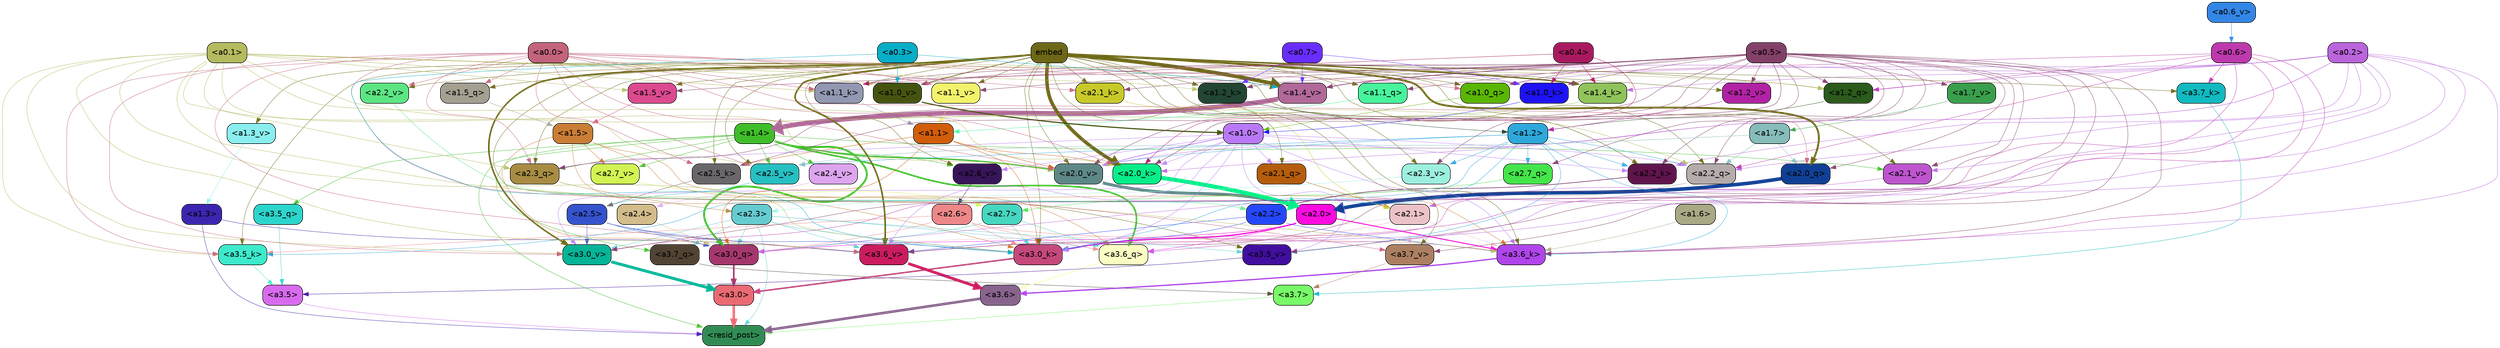 strict digraph "" {
	graph [bgcolor=transparent,
		layout=dot,
		overlap=false,
		splines=true
	];
	"<a3.7>"	[color=black,
		fillcolor="#78f968",
		fontname=Helvetica,
		shape=box,
		style="filled, rounded"];
	"<resid_post>"	[color=black,
		fillcolor="#318c54",
		fontname=Helvetica,
		shape=box,
		style="filled, rounded"];
	"<a3.7>" -> "<resid_post>"	[color="#78f968",
		penwidth=0.6239100098609924];
	"<a3.6>"	[color=black,
		fillcolor="#88648d",
		fontname=Helvetica,
		shape=box,
		style="filled, rounded"];
	"<a3.6>" -> "<resid_post>"	[color="#88648d",
		penwidth=4.569062113761902];
	"<a3.5>"	[color=black,
		fillcolor="#d86bed",
		fontname=Helvetica,
		shape=box,
		style="filled, rounded"];
	"<a3.5>" -> "<resid_post>"	[color="#d86bed",
		penwidth=0.6];
	"<a3.0>"	[color=black,
		fillcolor="#e96a73",
		fontname=Helvetica,
		shape=box,
		style="filled, rounded"];
	"<a3.0>" -> "<resid_post>"	[color="#e96a73",
		penwidth=4.283544182777405];
	"<a2.3>"	[color=black,
		fillcolor="#64ccd0",
		fontname=Helvetica,
		shape=box,
		style="filled, rounded"];
	"<a2.3>" -> "<resid_post>"	[color="#64ccd0",
		penwidth=0.6];
	"<a3.7_q>"	[color=black,
		fillcolor="#524334",
		fontname=Helvetica,
		shape=box,
		style="filled, rounded"];
	"<a2.3>" -> "<a3.7_q>"	[color="#64ccd0",
		penwidth=0.6];
	"<a3.6_q>"	[color=black,
		fillcolor="#fbfec3",
		fontname=Helvetica,
		shape=box,
		style="filled, rounded"];
	"<a2.3>" -> "<a3.6_q>"	[color="#64ccd0",
		penwidth=0.6];
	"<a3.0_q>"	[color=black,
		fillcolor="#a5376d",
		fontname=Helvetica,
		shape=box,
		style="filled, rounded"];
	"<a2.3>" -> "<a3.0_q>"	[color="#64ccd0",
		penwidth=0.6];
	"<a3.0_k>"	[color=black,
		fillcolor="#c5487c",
		fontname=Helvetica,
		shape=box,
		style="filled, rounded"];
	"<a2.3>" -> "<a3.0_k>"	[color="#64ccd0",
		penwidth=0.6];
	"<a3.6_v>"	[color=black,
		fillcolor="#cb1c5f",
		fontname=Helvetica,
		shape=box,
		style="filled, rounded"];
	"<a2.3>" -> "<a3.6_v>"	[color="#64ccd0",
		penwidth=0.6];
	"<a3.5_v>"	[color=black,
		fillcolor="#410e9e",
		fontname=Helvetica,
		shape=box,
		style="filled, rounded"];
	"<a2.3>" -> "<a3.5_v>"	[color="#64ccd0",
		penwidth=0.6];
	"<a3.0_v>"	[color=black,
		fillcolor="#05b496",
		fontname=Helvetica,
		shape=box,
		style="filled, rounded"];
	"<a2.3>" -> "<a3.0_v>"	[color="#64ccd0",
		penwidth=0.6];
	"<a1.4>"	[color=black,
		fillcolor="#3fbe29",
		fontname=Helvetica,
		shape=box,
		style="filled, rounded"];
	"<a1.4>" -> "<resid_post>"	[color="#3fbe29",
		penwidth=0.6];
	"<a1.4>" -> "<a3.7_q>"	[color="#3fbe29",
		penwidth=0.6];
	"<a1.4>" -> "<a3.6_q>"	[color="#3fbe29",
		penwidth=2.7934007048606873];
	"<a3.5_q>"	[color=black,
		fillcolor="#2cd5cc",
		fontname=Helvetica,
		shape=box,
		style="filled, rounded"];
	"<a1.4>" -> "<a3.5_q>"	[color="#3fbe29",
		penwidth=0.6];
	"<a1.4>" -> "<a3.0_q>"	[color="#3fbe29",
		penwidth=3.340754985809326];
	"<a2.3_q>"	[color=black,
		fillcolor="#a88c43",
		fontname=Helvetica,
		shape=box,
		style="filled, rounded"];
	"<a1.4>" -> "<a2.3_q>"	[color="#3fbe29",
		penwidth=0.6];
	"<a2.7_v>"	[color=black,
		fillcolor="#d2f353",
		fontname=Helvetica,
		shape=box,
		style="filled, rounded"];
	"<a1.4>" -> "<a2.7_v>"	[color="#3fbe29",
		penwidth=0.6];
	"<a2.6_v>"	[color=black,
		fillcolor="#381458",
		fontname=Helvetica,
		shape=box,
		style="filled, rounded"];
	"<a1.4>" -> "<a2.6_v>"	[color="#3fbe29",
		penwidth=0.6];
	"<a2.5_v>"	[color=black,
		fillcolor="#26bfc2",
		fontname=Helvetica,
		shape=box,
		style="filled, rounded"];
	"<a1.4>" -> "<a2.5_v>"	[color="#3fbe29",
		penwidth=0.6];
	"<a2.4_v>"	[color=black,
		fillcolor="#dda5ee",
		fontname=Helvetica,
		shape=box,
		style="filled, rounded"];
	"<a1.4>" -> "<a2.4_v>"	[color="#3fbe29",
		penwidth=0.6];
	"<a2.1_v>"	[color=black,
		fillcolor="#be55cf",
		fontname=Helvetica,
		shape=box,
		style="filled, rounded"];
	"<a1.4>" -> "<a2.1_v>"	[color="#3fbe29",
		penwidth=0.6];
	"<a2.0_v>"	[color=black,
		fillcolor="#5d8887",
		fontname=Helvetica,
		shape=box,
		style="filled, rounded"];
	"<a1.4>" -> "<a2.0_v>"	[color="#3fbe29",
		penwidth=2.268759250640869];
	"<a1.3>"	[color=black,
		fillcolor="#3c25af",
		fontname=Helvetica,
		shape=box,
		style="filled, rounded"];
	"<a1.3>" -> "<resid_post>"	[color="#3c25af",
		penwidth=0.6];
	"<a1.3>" -> "<a3.6_v>"	[color="#3c25af",
		penwidth=0.6];
	"<a3.7_q>" -> "<a3.7>"	[color="#524334",
		penwidth=0.6];
	"<a3.6_q>" -> "<a3.6>"	[color="#fbfec3",
		penwidth=2.0347584784030914];
	"<a3.5_q>" -> "<a3.5>"	[color="#2cd5cc",
		penwidth=0.6];
	"<a3.0_q>" -> "<a3.0>"	[color="#a5376d",
		penwidth=2.8635367155075073];
	"<a3.7_k>"	[color=black,
		fillcolor="#10bac0",
		fontname=Helvetica,
		shape=box,
		style="filled, rounded"];
	"<a3.7_k>" -> "<a3.7>"	[color="#10bac0",
		penwidth=0.6];
	"<a3.6_k>"	[color=black,
		fillcolor="#af45ea",
		fontname=Helvetica,
		shape=box,
		style="filled, rounded"];
	"<a3.6_k>" -> "<a3.6>"	[color="#af45ea",
		penwidth=2.1760786175727844];
	"<a3.5_k>"	[color=black,
		fillcolor="#3deacb",
		fontname=Helvetica,
		shape=box,
		style="filled, rounded"];
	"<a3.5_k>" -> "<a3.5>"	[color="#3deacb",
		penwidth=0.6];
	"<a3.0_k>" -> "<a3.0>"	[color="#c5487c",
		penwidth=2.632905662059784];
	"<a3.7_v>"	[color=black,
		fillcolor="#ac7f62",
		fontname=Helvetica,
		shape=box,
		style="filled, rounded"];
	"<a3.7_v>" -> "<a3.7>"	[color="#ac7f62",
		penwidth=0.6];
	"<a3.6_v>" -> "<a3.6>"	[color="#cb1c5f",
		penwidth=4.981305837631226];
	"<a3.5_v>" -> "<a3.5>"	[color="#410e9e",
		penwidth=0.6];
	"<a3.0_v>" -> "<a3.0>"	[color="#05b496",
		penwidth=5.168330669403076];
	"<a2.7>"	[color=black,
		fillcolor="#46d7c1",
		fontname=Helvetica,
		shape=box,
		style="filled, rounded"];
	"<a2.7>" -> "<a3.6_q>"	[color="#46d7c1",
		penwidth=0.6];
	"<a2.7>" -> "<a3.0_q>"	[color="#46d7c1",
		penwidth=0.6];
	"<a2.7>" -> "<a3.0_k>"	[color="#46d7c1",
		penwidth=0.6];
	"<a2.6>"	[color=black,
		fillcolor="#ed8788",
		fontname=Helvetica,
		shape=box,
		style="filled, rounded"];
	"<a2.6>" -> "<a3.6_q>"	[color="#ed8788",
		penwidth=0.6];
	"<a2.6>" -> "<a3.0_q>"	[color="#ed8788",
		penwidth=0.6];
	"<a2.6>" -> "<a3.6_k>"	[color="#ed8788",
		penwidth=0.6];
	"<a2.6>" -> "<a3.5_k>"	[color="#ed8788",
		penwidth=0.6];
	"<a2.6>" -> "<a3.0_k>"	[color="#ed8788",
		penwidth=0.6];
	"<a2.1>"	[color=black,
		fillcolor="#ebc2c7",
		fontname=Helvetica,
		shape=box,
		style="filled, rounded"];
	"<a2.1>" -> "<a3.6_q>"	[color="#ebc2c7",
		penwidth=0.6];
	"<a2.1>" -> "<a3.0_q>"	[color="#ebc2c7",
		penwidth=0.6];
	"<a2.1>" -> "<a3.6_k>"	[color="#ebc2c7",
		penwidth=0.6];
	"<a2.1>" -> "<a3.0_k>"	[color="#ebc2c7",
		penwidth=0.6];
	"<a2.1>" -> "<a3.7_v>"	[color="#ebc2c7",
		penwidth=0.6];
	"<a2.1>" -> "<a3.6_v>"	[color="#ebc2c7",
		penwidth=0.6];
	"<a2.0>"	[color=black,
		fillcolor="#fc0be0",
		fontname=Helvetica,
		shape=box,
		style="filled, rounded"];
	"<a2.0>" -> "<a3.6_q>"	[color="#fc0be0",
		penwidth=0.6];
	"<a2.0>" -> "<a3.0_q>"	[color="#fc0be0",
		penwidth=0.6];
	"<a2.0>" -> "<a3.6_k>"	[color="#fc0be0",
		penwidth=1.6382827460765839];
	"<a2.0>" -> "<a3.0_k>"	[color="#fc0be0",
		penwidth=2.161143198609352];
	"<a1.5>"	[color=black,
		fillcolor="#ca7d34",
		fontname=Helvetica,
		shape=box,
		style="filled, rounded"];
	"<a1.5>" -> "<a3.6_q>"	[color="#ca7d34",
		penwidth=0.6];
	"<a1.5>" -> "<a3.0_q>"	[color="#ca7d34",
		penwidth=0.6];
	"<a1.5>" -> "<a3.6_k>"	[color="#ca7d34",
		penwidth=0.6];
	"<a1.5>" -> "<a3.0_k>"	[color="#ca7d34",
		penwidth=0.6];
	"<a1.5>" -> "<a2.7_v>"	[color="#ca7d34",
		penwidth=0.6];
	"<a0.2>"	[color=black,
		fillcolor="#ba65db",
		fontname=Helvetica,
		shape=box,
		style="filled, rounded"];
	"<a0.2>" -> "<a3.6_q>"	[color="#ba65db",
		penwidth=0.6];
	"<a0.2>" -> "<a3.0_q>"	[color="#ba65db",
		penwidth=0.6];
	"<a0.2>" -> "<a3.6_k>"	[color="#ba65db",
		penwidth=0.6];
	"<a0.2>" -> "<a3.0_k>"	[color="#ba65db",
		penwidth=0.6];
	"<a2.2_q>"	[color=black,
		fillcolor="#b4abaa",
		fontname=Helvetica,
		shape=box,
		style="filled, rounded"];
	"<a0.2>" -> "<a2.2_q>"	[color="#ba65db",
		penwidth=0.6];
	"<a2.2_k>"	[color=black,
		fillcolor="#60144c",
		fontname=Helvetica,
		shape=box,
		style="filled, rounded"];
	"<a0.2>" -> "<a2.2_k>"	[color="#ba65db",
		penwidth=0.6];
	"<a2.0_k>"	[color=black,
		fillcolor="#06ee89",
		fontname=Helvetica,
		shape=box,
		style="filled, rounded"];
	"<a0.2>" -> "<a2.0_k>"	[color="#ba65db",
		penwidth=0.6];
	"<a0.2>" -> "<a2.1_v>"	[color="#ba65db",
		penwidth=0.6];
	"<a0.2>" -> "<a2.0_v>"	[color="#ba65db",
		penwidth=0.6];
	"<a1.2_q>"	[color=black,
		fillcolor="#2b5a1c",
		fontname=Helvetica,
		shape=box,
		style="filled, rounded"];
	"<a0.2>" -> "<a1.2_q>"	[color="#ba65db",
		penwidth=0.6];
	"<a1.0_q>"	[color=black,
		fillcolor="#5ab605",
		fontname=Helvetica,
		shape=box,
		style="filled, rounded"];
	"<a0.2>" -> "<a1.0_q>"	[color="#ba65db",
		penwidth=0.6];
	"<a1.4_k>"	[color=black,
		fillcolor="#90c45b",
		fontname=Helvetica,
		shape=box,
		style="filled, rounded"];
	"<a0.2>" -> "<a1.4_k>"	[color="#ba65db",
		penwidth=0.6];
	"<a1.4_v>"	[color=black,
		fillcolor="#b06999",
		fontname=Helvetica,
		shape=box,
		style="filled, rounded"];
	"<a0.2>" -> "<a1.4_v>"	[color="#ba65db",
		penwidth=0.6];
	"<a2.5>"	[color=black,
		fillcolor="#3553cd",
		fontname=Helvetica,
		shape=box,
		style="filled, rounded"];
	"<a2.5>" -> "<a3.0_q>"	[color="#3553cd",
		penwidth=0.6];
	"<a2.5>" -> "<a3.0_k>"	[color="#3553cd",
		penwidth=0.6];
	"<a2.5>" -> "<a3.6_v>"	[color="#3553cd",
		penwidth=0.6];
	"<a2.5>" -> "<a3.0_v>"	[color="#3553cd",
		penwidth=0.6];
	"<a2.4>"	[color=black,
		fillcolor="#d3bc8b",
		fontname=Helvetica,
		shape=box,
		style="filled, rounded"];
	"<a2.4>" -> "<a3.0_q>"	[color="#d3bc8b",
		penwidth=0.6];
	"<a1.1>"	[color=black,
		fillcolor="#d15d0b",
		fontname=Helvetica,
		shape=box,
		style="filled, rounded"];
	"<a1.1>" -> "<a3.0_q>"	[color="#d15d0b",
		penwidth=0.6];
	"<a1.1>" -> "<a3.0_k>"	[color="#d15d0b",
		penwidth=0.6];
	"<a2.5_k>"	[color=black,
		fillcolor="#6a666a",
		fontname=Helvetica,
		shape=box,
		style="filled, rounded"];
	"<a1.1>" -> "<a2.5_k>"	[color="#d15d0b",
		penwidth=0.6];
	"<a1.1>" -> "<a2.0_k>"	[color="#d15d0b",
		penwidth=0.6];
	"<a1.1>" -> "<a2.0_v>"	[color="#d15d0b",
		penwidth=0.6];
	"<a0.6>"	[color=black,
		fillcolor="#bd39ad",
		fontname=Helvetica,
		shape=box,
		style="filled, rounded"];
	"<a0.6>" -> "<a3.7_k>"	[color="#bd39ad",
		penwidth=0.6];
	"<a0.6>" -> "<a3.6_k>"	[color="#bd39ad",
		penwidth=0.6];
	"<a0.6>" -> "<a3.0_k>"	[color="#bd39ad",
		penwidth=0.6];
	"<a0.6>" -> "<a3.6_v>"	[color="#bd39ad",
		penwidth=0.6];
	"<a0.6>" -> "<a3.0_v>"	[color="#bd39ad",
		penwidth=0.6];
	"<a0.6>" -> "<a2.2_q>"	[color="#bd39ad",
		penwidth=0.6];
	"<a0.6>" -> "<a1.2_q>"	[color="#bd39ad",
		penwidth=0.6];
	"<a0.6>" -> "<a1.4_v>"	[color="#bd39ad",
		penwidth=0.6];
	embed	[color=black,
		fillcolor="#6d6816",
		fontname=Helvetica,
		shape=box,
		style="filled, rounded"];
	embed -> "<a3.7_k>"	[color="#6d6816",
		penwidth=0.6];
	embed -> "<a3.6_k>"	[color="#6d6816",
		penwidth=0.6];
	embed -> "<a3.5_k>"	[color="#6d6816",
		penwidth=0.6];
	embed -> "<a3.0_k>"	[color="#6d6816",
		penwidth=0.6];
	embed -> "<a3.7_v>"	[color="#6d6816",
		penwidth=0.6];
	embed -> "<a3.6_v>"	[color="#6d6816",
		penwidth=2.7825746536254883];
	embed -> "<a3.5_v>"	[color="#6d6816",
		penwidth=0.6];
	embed -> "<a3.0_v>"	[color="#6d6816",
		penwidth=2.6950180530548096];
	embed -> "<a2.3_q>"	[color="#6d6816",
		penwidth=0.6];
	embed -> "<a2.2_q>"	[color="#6d6816",
		penwidth=0.6];
	"<a2.1_q>"	[color=black,
		fillcolor="#b55d0d",
		fontname=Helvetica,
		shape=box,
		style="filled, rounded"];
	embed -> "<a2.1_q>"	[color="#6d6816",
		penwidth=0.6];
	"<a2.0_q>"	[color=black,
		fillcolor="#0f4095",
		fontname=Helvetica,
		shape=box,
		style="filled, rounded"];
	embed -> "<a2.0_q>"	[color="#6d6816",
		penwidth=3.305941343307495];
	embed -> "<a2.5_k>"	[color="#6d6816",
		penwidth=0.6];
	embed -> "<a2.2_k>"	[color="#6d6816",
		penwidth=0.6698317527770996];
	"<a2.1_k>"	[color=black,
		fillcolor="#c8c929",
		fontname=Helvetica,
		shape=box,
		style="filled, rounded"];
	embed -> "<a2.1_k>"	[color="#6d6816",
		penwidth=0.6];
	embed -> "<a2.0_k>"	[color="#6d6816",
		penwidth=6.12570995092392];
	embed -> "<a2.6_v>"	[color="#6d6816",
		penwidth=0.6];
	embed -> "<a2.5_v>"	[color="#6d6816",
		penwidth=0.6];
	"<a2.3_v>"	[color=black,
		fillcolor="#9cefde",
		fontname=Helvetica,
		shape=box,
		style="filled, rounded"];
	embed -> "<a2.3_v>"	[color="#6d6816",
		penwidth=0.6];
	"<a2.2_v>"	[color=black,
		fillcolor="#5ce683",
		fontname=Helvetica,
		shape=box,
		style="filled, rounded"];
	embed -> "<a2.2_v>"	[color="#6d6816",
		penwidth=0.6];
	embed -> "<a2.1_v>"	[color="#6d6816",
		penwidth=0.6];
	embed -> "<a2.0_v>"	[color="#6d6816",
		penwidth=0.6];
	"<a1.5_q>"	[color=black,
		fillcolor="#a3a092",
		fontname=Helvetica,
		shape=box,
		style="filled, rounded"];
	embed -> "<a1.5_q>"	[color="#6d6816",
		penwidth=0.6];
	embed -> "<a1.2_q>"	[color="#6d6816",
		penwidth=0.6087074279785156];
	"<a1.1_q>"	[color=black,
		fillcolor="#47f39c",
		fontname=Helvetica,
		shape=box,
		style="filled, rounded"];
	embed -> "<a1.1_q>"	[color="#6d6816",
		penwidth=0.6];
	embed -> "<a1.0_q>"	[color="#6d6816",
		penwidth=0.6];
	embed -> "<a1.4_k>"	[color="#6d6816",
		penwidth=2.1858973503112793];
	"<a1.2_k>"	[color=black,
		fillcolor="#224633",
		fontname=Helvetica,
		shape=box,
		style="filled, rounded"];
	embed -> "<a1.2_k>"	[color="#6d6816",
		penwidth=0.6];
	"<a1.1_k>"	[color=black,
		fillcolor="#9298b1",
		fontname=Helvetica,
		shape=box,
		style="filled, rounded"];
	embed -> "<a1.1_k>"	[color="#6d6816",
		penwidth=0.6];
	"<a1.0_k>"	[color=black,
		fillcolor="#1e13f6",
		fontname=Helvetica,
		shape=box,
		style="filled, rounded"];
	embed -> "<a1.0_k>"	[color="#6d6816",
		penwidth=0.6];
	"<a1.5_v>"	[color=black,
		fillcolor="#dc4a8f",
		fontname=Helvetica,
		shape=box,
		style="filled, rounded"];
	embed -> "<a1.5_v>"	[color="#6d6816",
		penwidth=0.6];
	embed -> "<a1.4_v>"	[color="#6d6816",
		penwidth=6.590077131986618];
	"<a1.3_v>"	[color=black,
		fillcolor="#8aeeef",
		fontname=Helvetica,
		shape=box,
		style="filled, rounded"];
	embed -> "<a1.3_v>"	[color="#6d6816",
		penwidth=0.6];
	"<a1.2_v>"	[color=black,
		fillcolor="#b222a4",
		fontname=Helvetica,
		shape=box,
		style="filled, rounded"];
	embed -> "<a1.2_v>"	[color="#6d6816",
		penwidth=0.6];
	"<a1.1_v>"	[color=black,
		fillcolor="#f3f26b",
		fontname=Helvetica,
		shape=box,
		style="filled, rounded"];
	embed -> "<a1.1_v>"	[color="#6d6816",
		penwidth=0.6];
	"<a1.0_v>"	[color=black,
		fillcolor="#445410",
		fontname=Helvetica,
		shape=box,
		style="filled, rounded"];
	embed -> "<a1.0_v>"	[color="#6d6816",
		penwidth=1.2076449394226074];
	"<a2.2>"	[color=black,
		fillcolor="#2547fa",
		fontname=Helvetica,
		shape=box,
		style="filled, rounded"];
	"<a2.2>" -> "<a3.6_k>"	[color="#2547fa",
		penwidth=0.6];
	"<a2.2>" -> "<a3.0_k>"	[color="#2547fa",
		penwidth=0.6];
	"<a2.2>" -> "<a3.6_v>"	[color="#2547fa",
		penwidth=0.6];
	"<a1.6>"	[color=black,
		fillcolor="#a9aa85",
		fontname=Helvetica,
		shape=box,
		style="filled, rounded"];
	"<a1.6>" -> "<a3.6_k>"	[color="#a9aa85",
		penwidth=0.6];
	"<a1.2>"	[color=black,
		fillcolor="#2ea8db",
		fontname=Helvetica,
		shape=box,
		style="filled, rounded"];
	"<a1.2>" -> "<a3.6_k>"	[color="#2ea8db",
		penwidth=0.6];
	"<a1.2>" -> "<a3.5_k>"	[color="#2ea8db",
		penwidth=0.6];
	"<a1.2>" -> "<a3.0_k>"	[color="#2ea8db",
		penwidth=0.6];
	"<a1.2>" -> "<a3.5_v>"	[color="#2ea8db",
		penwidth=0.6];
	"<a2.7_q>"	[color=black,
		fillcolor="#44e54a",
		fontname=Helvetica,
		shape=box,
		style="filled, rounded"];
	"<a1.2>" -> "<a2.7_q>"	[color="#2ea8db",
		penwidth=0.6];
	"<a1.2>" -> "<a2.2_q>"	[color="#2ea8db",
		penwidth=0.6];
	"<a1.2>" -> "<a2.2_k>"	[color="#2ea8db",
		penwidth=0.6];
	"<a1.2>" -> "<a2.5_v>"	[color="#2ea8db",
		penwidth=0.6];
	"<a1.2>" -> "<a2.3_v>"	[color="#2ea8db",
		penwidth=0.6];
	"<a1.2>" -> "<a2.0_v>"	[color="#2ea8db",
		penwidth=0.6];
	"<a1.0>"	[color=black,
		fillcolor="#b979f6",
		fontname=Helvetica,
		shape=box,
		style="filled, rounded"];
	"<a1.0>" -> "<a3.6_k>"	[color="#b979f6",
		penwidth=0.6];
	"<a1.0>" -> "<a3.0_k>"	[color="#b979f6",
		penwidth=0.6];
	"<a1.0>" -> "<a3.6_v>"	[color="#b979f6",
		penwidth=0.6];
	"<a1.0>" -> "<a3.5_v>"	[color="#b979f6",
		penwidth=0.6];
	"<a1.0>" -> "<a3.0_v>"	[color="#b979f6",
		penwidth=0.6];
	"<a1.0>" -> "<a2.3_q>"	[color="#b979f6",
		penwidth=0.6];
	"<a1.0>" -> "<a2.2_q>"	[color="#b979f6",
		penwidth=0.6];
	"<a1.0>" -> "<a2.1_q>"	[color="#b979f6",
		penwidth=0.6];
	"<a1.0>" -> "<a2.2_k>"	[color="#b979f6",
		penwidth=0.6];
	"<a1.0>" -> "<a2.0_k>"	[color="#b979f6",
		penwidth=0.6];
	"<a1.0>" -> "<a2.6_v>"	[color="#b979f6",
		penwidth=0.6];
	"<a1.0>" -> "<a2.0_v>"	[color="#b979f6",
		penwidth=1.2213096618652344];
	"<a0.5>"	[color=black,
		fillcolor="#834068",
		fontname=Helvetica,
		shape=box,
		style="filled, rounded"];
	"<a0.5>" -> "<a3.6_k>"	[color="#834068",
		penwidth=0.6];
	"<a0.5>" -> "<a3.7_v>"	[color="#834068",
		penwidth=0.6];
	"<a0.5>" -> "<a3.6_v>"	[color="#834068",
		penwidth=0.6];
	"<a0.5>" -> "<a3.5_v>"	[color="#834068",
		penwidth=0.6];
	"<a0.5>" -> "<a3.0_v>"	[color="#834068",
		penwidth=0.6];
	"<a0.5>" -> "<a2.7_q>"	[color="#834068",
		penwidth=0.6];
	"<a0.5>" -> "<a2.3_q>"	[color="#834068",
		penwidth=0.6];
	"<a0.5>" -> "<a2.2_q>"	[color="#834068",
		penwidth=0.6];
	"<a0.5>" -> "<a2.0_q>"	[color="#834068",
		penwidth=0.6];
	"<a0.5>" -> "<a2.5_k>"	[color="#834068",
		penwidth=0.6];
	"<a0.5>" -> "<a2.2_k>"	[color="#834068",
		penwidth=0.6];
	"<a0.5>" -> "<a2.1_k>"	[color="#834068",
		penwidth=0.6];
	"<a0.5>" -> "<a2.0_k>"	[color="#834068",
		penwidth=0.6900839805603027];
	"<a0.5>" -> "<a2.3_v>"	[color="#834068",
		penwidth=0.6];
	"<a0.5>" -> "<a2.1_v>"	[color="#834068",
		penwidth=0.6];
	"<a0.5>" -> "<a2.0_v>"	[color="#834068",
		penwidth=0.6];
	"<a0.5>" -> "<a1.2_q>"	[color="#834068",
		penwidth=0.6];
	"<a0.5>" -> "<a1.1_q>"	[color="#834068",
		penwidth=0.6];
	"<a0.5>" -> "<a1.0_q>"	[color="#834068",
		penwidth=0.6];
	"<a0.5>" -> "<a1.2_k>"	[color="#834068",
		penwidth=0.6];
	"<a0.5>" -> "<a1.1_k>"	[color="#834068",
		penwidth=0.6];
	"<a0.5>" -> "<a1.0_k>"	[color="#834068",
		penwidth=0.6];
	"<a1.7_v>"	[color=black,
		fillcolor="#3a9f4d",
		fontname=Helvetica,
		shape=box,
		style="filled, rounded"];
	"<a0.5>" -> "<a1.7_v>"	[color="#834068",
		penwidth=0.6];
	"<a0.5>" -> "<a1.5_v>"	[color="#834068",
		penwidth=0.6];
	"<a0.5>" -> "<a1.4_v>"	[color="#834068",
		penwidth=0.9985027313232422];
	"<a0.5>" -> "<a1.2_v>"	[color="#834068",
		penwidth=0.6];
	"<a0.5>" -> "<a1.1_v>"	[color="#834068",
		penwidth=0.6];
	"<a0.5>" -> "<a1.0_v>"	[color="#834068",
		penwidth=0.6];
	"<a0.1>"	[color=black,
		fillcolor="#b4ba5e",
		fontname=Helvetica,
		shape=box,
		style="filled, rounded"];
	"<a0.1>" -> "<a3.6_k>"	[color="#b4ba5e",
		penwidth=0.6];
	"<a0.1>" -> "<a3.5_k>"	[color="#b4ba5e",
		penwidth=0.6];
	"<a0.1>" -> "<a3.0_k>"	[color="#b4ba5e",
		penwidth=0.6];
	"<a0.1>" -> "<a3.6_v>"	[color="#b4ba5e",
		penwidth=0.6];
	"<a0.1>" -> "<a3.0_v>"	[color="#b4ba5e",
		penwidth=0.6];
	"<a0.1>" -> "<a2.3_q>"	[color="#b4ba5e",
		penwidth=0.6];
	"<a0.1>" -> "<a2.2_q>"	[color="#b4ba5e",
		penwidth=0.6];
	"<a0.1>" -> "<a2.0_k>"	[color="#b4ba5e",
		penwidth=0.6];
	"<a0.1>" -> "<a2.5_v>"	[color="#b4ba5e",
		penwidth=0.6];
	"<a0.1>" -> "<a2.0_v>"	[color="#b4ba5e",
		penwidth=0.6];
	"<a0.1>" -> "<a1.2_q>"	[color="#b4ba5e",
		penwidth=0.6218185424804688];
	"<a0.1>" -> "<a1.2_k>"	[color="#b4ba5e",
		penwidth=0.6];
	"<a0.1>" -> "<a1.1_k>"	[color="#b4ba5e",
		penwidth=0.6];
	"<a0.1>" -> "<a1.5_v>"	[color="#b4ba5e",
		penwidth=0.6];
	"<a0.1>" -> "<a1.4_v>"	[color="#b4ba5e",
		penwidth=0.6];
	"<a0.1>" -> "<a1.0_v>"	[color="#b4ba5e",
		penwidth=0.6];
	"<a0.0>"	[color=black,
		fillcolor="#c3637c",
		fontname=Helvetica,
		shape=box,
		style="filled, rounded"];
	"<a0.0>" -> "<a3.5_k>"	[color="#c3637c",
		penwidth=0.6];
	"<a0.0>" -> "<a3.7_v>"	[color="#c3637c",
		penwidth=0.6];
	"<a0.0>" -> "<a3.6_v>"	[color="#c3637c",
		penwidth=0.6];
	"<a0.0>" -> "<a3.0_v>"	[color="#c3637c",
		penwidth=0.6];
	"<a0.0>" -> "<a2.3_q>"	[color="#c3637c",
		penwidth=0.6];
	"<a0.0>" -> "<a2.0_q>"	[color="#c3637c",
		penwidth=0.6];
	"<a0.0>" -> "<a2.5_k>"	[color="#c3637c",
		penwidth=0.6];
	"<a0.0>" -> "<a2.1_k>"	[color="#c3637c",
		penwidth=0.6];
	"<a0.0>" -> "<a2.0_k>"	[color="#c3637c",
		penwidth=0.6];
	"<a0.0>" -> "<a2.5_v>"	[color="#c3637c",
		penwidth=0.6];
	"<a0.0>" -> "<a2.2_v>"	[color="#c3637c",
		penwidth=0.6];
	"<a0.0>" -> "<a2.0_v>"	[color="#c3637c",
		penwidth=0.6];
	"<a0.0>" -> "<a1.5_q>"	[color="#c3637c",
		penwidth=0.6];
	"<a0.0>" -> "<a1.0_q>"	[color="#c3637c",
		penwidth=0.6];
	"<a0.0>" -> "<a1.1_k>"	[color="#c3637c",
		penwidth=0.6];
	"<a0.0>" -> "<a1.4_v>"	[color="#c3637c",
		penwidth=0.6];
	"<a0.0>" -> "<a1.1_v>"	[color="#c3637c",
		penwidth=0.6];
	"<a0.3>"	[color=black,
		fillcolor="#06aec7",
		fontname=Helvetica,
		shape=box,
		style="filled, rounded"];
	"<a0.3>" -> "<a3.0_k>"	[color="#06aec7",
		penwidth=0.6];
	"<a0.3>" -> "<a1.4_v>"	[color="#06aec7",
		penwidth=0.6];
	"<a0.3>" -> "<a1.0_v>"	[color="#06aec7",
		penwidth=0.6];
	"<a2.7_q>" -> "<a2.7>"	[color="#44e54a",
		penwidth=0.6];
	"<a2.3_q>" -> "<a2.3>"	[color="#a88c43",
		penwidth=0.6];
	"<a2.2_q>" -> "<a2.2>"	[color="#b4abaa",
		penwidth=0.7553567886352539];
	"<a2.1_q>" -> "<a2.1>"	[color="#b55d0d",
		penwidth=0.6];
	"<a2.0_q>" -> "<a2.0>"	[color="#0f4095",
		penwidth=6.256794691085815];
	"<a2.5_k>" -> "<a2.5>"	[color="#6a666a",
		penwidth=0.6];
	"<a2.2_k>" -> "<a2.2>"	[color="#60144c",
		penwidth=0.8854708671569824];
	"<a2.1_k>" -> "<a2.1>"	[color="#c8c929",
		penwidth=0.6];
	"<a2.0_k>" -> "<a2.0>"	[color="#06ee89",
		penwidth=7.231504917144775];
	"<a2.7_v>" -> "<a2.7>"	[color="#d2f353",
		penwidth=0.6];
	"<a2.6_v>" -> "<a2.6>"	[color="#381458",
		penwidth=0.6];
	"<a2.5_v>" -> "<a2.5>"	[color="#26bfc2",
		penwidth=0.6];
	"<a2.4_v>" -> "<a2.4>"	[color="#dda5ee",
		penwidth=0.6];
	"<a2.3_v>" -> "<a2.3>"	[color="#9cefde",
		penwidth=0.6];
	"<a2.2_v>" -> "<a2.2>"	[color="#5ce683",
		penwidth=0.6];
	"<a2.1_v>" -> "<a2.1>"	[color="#be55cf",
		penwidth=0.6];
	"<a2.0_v>" -> "<a2.0>"	[color="#5d8887",
		penwidth=5.231471925973892];
	"<a1.7>"	[color=black,
		fillcolor="#86bcb9",
		fontname=Helvetica,
		shape=box,
		style="filled, rounded"];
	"<a1.7>" -> "<a2.2_q>"	[color="#86bcb9",
		penwidth=0.6];
	"<a1.7>" -> "<a2.0_q>"	[color="#86bcb9",
		penwidth=0.6];
	"<a1.7>" -> "<a2.5_v>"	[color="#86bcb9",
		penwidth=0.6];
	"<a0.4>"	[color=black,
		fillcolor="#a9195f",
		fontname=Helvetica,
		shape=box,
		style="filled, rounded"];
	"<a0.4>" -> "<a2.0_k>"	[color="#a9195f",
		penwidth=0.6];
	"<a0.4>" -> "<a1.4_k>"	[color="#a9195f",
		penwidth=0.6];
	"<a0.4>" -> "<a1.1_k>"	[color="#a9195f",
		penwidth=0.6];
	"<a0.4>" -> "<a1.0_k>"	[color="#a9195f",
		penwidth=0.6];
	"<a1.5_q>" -> "<a1.5>"	[color="#a3a092",
		penwidth=0.6];
	"<a1.2_q>" -> "<a1.2>"	[color="#2b5a1c",
		penwidth=0.6];
	"<a1.1_q>" -> "<a1.1>"	[color="#47f39c",
		penwidth=0.6];
	"<a1.0_q>" -> "<a1.0>"	[color="#5ab605",
		penwidth=0.6];
	"<a1.4_k>" -> "<a1.4>"	[color="#90c45b",
		penwidth=0.6];
	"<a1.2_k>" -> "<a1.2>"	[color="#224633",
		penwidth=0.6];
	"<a1.1_k>" -> "<a1.1>"	[color="#9298b1",
		penwidth=0.6];
	"<a1.0_k>" -> "<a1.0>"	[color="#1e13f6",
		penwidth=0.6];
	"<a1.7_v>" -> "<a1.7>"	[color="#3a9f4d",
		penwidth=0.6];
	"<a1.5_v>" -> "<a1.5>"	[color="#dc4a8f",
		penwidth=0.6];
	"<a1.4_v>" -> "<a1.4>"	[color="#b06999",
		penwidth=8.36684274673462];
	"<a1.3_v>" -> "<a1.3>"	[color="#8aeeef",
		penwidth=0.6];
	"<a1.2_v>" -> "<a1.2>"	[color="#b222a4",
		penwidth=0.6];
	"<a1.1_v>" -> "<a1.1>"	[color="#f3f26b",
		penwidth=0.6];
	"<a1.0_v>" -> "<a1.0>"	[color="#445410",
		penwidth=1.9665732383728027];
	"<a0.7>"	[color=black,
		fillcolor="#692dfe",
		fontname=Helvetica,
		shape=box,
		style="filled, rounded"];
	"<a0.7>" -> "<a1.2_k>"	[color="#692dfe",
		penwidth=0.6];
	"<a0.7>" -> "<a1.0_k>"	[color="#692dfe",
		penwidth=0.6];
	"<a0.7>" -> "<a1.4_v>"	[color="#692dfe",
		penwidth=0.6];
	"<a0.6_v>"	[color=black,
		fillcolor="#3386e6",
		fontname=Helvetica,
		shape=box,
		style="filled, rounded"];
	"<a0.6_v>" -> "<a0.6>"	[color="#3386e6",
		penwidth=0.6];
}
